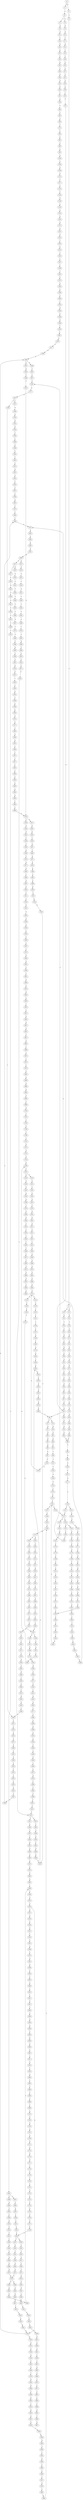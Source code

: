 strict digraph  {
	S0 -> S1 [ label = G ];
	S0 -> S2 [ label = A ];
	S1 -> S3 [ label = C ];
	S2 -> S4 [ label = C ];
	S3 -> S5 [ label = C ];
	S3 -> S6 [ label = G ];
	S4 -> S7 [ label = C ];
	S5 -> S8 [ label = G ];
	S6 -> S9 [ label = G ];
	S7 -> S10 [ label = A ];
	S7 -> S11 [ label = G ];
	S8 -> S12 [ label = G ];
	S9 -> S13 [ label = G ];
	S10 -> S14 [ label = G ];
	S11 -> S15 [ label = G ];
	S12 -> S16 [ label = T ];
	S13 -> S17 [ label = T ];
	S14 -> S18 [ label = T ];
	S15 -> S19 [ label = T ];
	S16 -> S20 [ label = G ];
	S17 -> S21 [ label = G ];
	S18 -> S22 [ label = C ];
	S19 -> S23 [ label = C ];
	S20 -> S24 [ label = A ];
	S21 -> S25 [ label = C ];
	S22 -> S26 [ label = G ];
	S23 -> S27 [ label = G ];
	S24 -> S28 [ label = C ];
	S25 -> S29 [ label = C ];
	S26 -> S30 [ label = C ];
	S27 -> S31 [ label = C ];
	S28 -> S32 [ label = G ];
	S29 -> S33 [ label = G ];
	S30 -> S34 [ label = G ];
	S31 -> S35 [ label = G ];
	S32 -> S36 [ label = T ];
	S33 -> S37 [ label = C ];
	S34 -> S38 [ label = C ];
	S35 -> S39 [ label = T ];
	S36 -> S40 [ label = G ];
	S37 -> S41 [ label = C ];
	S38 -> S42 [ label = A ];
	S39 -> S43 [ label = A ];
	S40 -> S44 [ label = G ];
	S41 -> S45 [ label = G ];
	S42 -> S46 [ label = G ];
	S43 -> S47 [ label = G ];
	S44 -> S48 [ label = G ];
	S45 -> S49 [ label = G ];
	S46 -> S50 [ label = C ];
	S47 -> S51 [ label = C ];
	S48 -> S52 [ label = T ];
	S49 -> S53 [ label = T ];
	S50 -> S54 [ label = C ];
	S51 -> S55 [ label = C ];
	S52 -> S56 [ label = A ];
	S53 -> S57 [ label = G ];
	S54 -> S58 [ label = G ];
	S55 -> S59 [ label = G ];
	S56 -> S60 [ label = C ];
	S57 -> S61 [ label = G ];
	S58 -> S62 [ label = G ];
	S59 -> S63 [ label = C ];
	S60 -> S64 [ label = T ];
	S61 -> S65 [ label = T ];
	S61 -> S66 [ label = A ];
	S62 -> S67 [ label = T ];
	S63 -> S68 [ label = T ];
	S64 -> S69 [ label = A ];
	S65 -> S70 [ label = G ];
	S65 -> S71 [ label = T ];
	S66 -> S72 [ label = A ];
	S67 -> S73 [ label = G ];
	S68 -> S74 [ label = G ];
	S69 -> S75 [ label = T ];
	S70 -> S76 [ label = G ];
	S71 -> S77 [ label = A ];
	S72 -> S78 [ label = G ];
	S73 -> S61 [ label = G ];
	S74 -> S79 [ label = G ];
	S75 -> S80 [ label = T ];
	S76 -> S81 [ label = A ];
	S77 -> S82 [ label = G ];
	S78 -> S83 [ label = A ];
	S79 -> S84 [ label = A ];
	S80 -> S85 [ label = G ];
	S81 -> S86 [ label = A ];
	S82 -> S87 [ label = A ];
	S83 -> S88 [ label = A ];
	S84 -> S89 [ label = A ];
	S85 -> S90 [ label = G ];
	S86 -> S91 [ label = C ];
	S87 -> S92 [ label = A ];
	S88 -> S93 [ label = C ];
	S89 -> S94 [ label = G ];
	S90 -> S95 [ label = A ];
	S91 -> S96 [ label = C ];
	S92 -> S97 [ label = G ];
	S93 -> S98 [ label = G ];
	S94 -> S99 [ label = A ];
	S95 -> S100 [ label = A ];
	S96 -> S101 [ label = T ];
	S97 -> S102 [ label = G ];
	S98 -> S103 [ label = G ];
	S99 -> S88 [ label = A ];
	S100 -> S104 [ label = C ];
	S101 -> S105 [ label = C ];
	S102 -> S106 [ label = G ];
	S103 -> S107 [ label = C ];
	S104 -> S108 [ label = G ];
	S105 -> S109 [ label = G ];
	S106 -> S110 [ label = G ];
	S107 -> S111 [ label = A ];
	S108 -> S112 [ label = G ];
	S109 -> S113 [ label = G ];
	S110 -> S114 [ label = T ];
	S110 -> S115 [ label = G ];
	S111 -> S116 [ label = C ];
	S112 -> S117 [ label = T ];
	S113 -> S118 [ label = C ];
	S114 -> S119 [ label = C ];
	S115 -> S120 [ label = T ];
	S116 -> S121 [ label = C ];
	S116 -> S122 [ label = T ];
	S117 -> S123 [ label = A ];
	S118 -> S124 [ label = A ];
	S119 -> S125 [ label = T ];
	S120 -> S126 [ label = C ];
	S121 -> S127 [ label = G ];
	S122 -> S128 [ label = G ];
	S123 -> S129 [ label = C ];
	S124 -> S130 [ label = C ];
	S125 -> S131 [ label = C ];
	S126 -> S132 [ label = C ];
	S127 -> S133 [ label = A ];
	S127 -> S134 [ label = G ];
	S128 -> S135 [ label = G ];
	S129 -> S136 [ label = G ];
	S130 -> S137 [ label = G ];
	S130 -> S138 [ label = C ];
	S131 -> S139 [ label = T ];
	S132 -> S140 [ label = G ];
	S133 -> S141 [ label = G ];
	S133 -> S142 [ label = A ];
	S134 -> S143 [ label = G ];
	S135 -> S144 [ label = G ];
	S136 -> S145 [ label = A ];
	S137 -> S146 [ label = C ];
	S138 -> S127 [ label = G ];
	S139 -> S147 [ label = C ];
	S140 -> S148 [ label = C ];
	S140 -> S149 [ label = T ];
	S141 -> S150 [ label = T ];
	S142 -> S151 [ label = T ];
	S143 -> S152 [ label = A ];
	S144 -> S153 [ label = A ];
	S145 -> S154 [ label = A ];
	S146 -> S155 [ label = G ];
	S147 -> S156 [ label = G ];
	S148 -> S157 [ label = C ];
	S149 -> S158 [ label = C ];
	S150 -> S159 [ label = C ];
	S151 -> S160 [ label = G ];
	S152 -> S161 [ label = A ];
	S153 -> S162 [ label = A ];
	S154 -> S163 [ label = G ];
	S155 -> S164 [ label = C ];
	S156 -> S165 [ label = T ];
	S157 -> S166 [ label = G ];
	S158 -> S167 [ label = G ];
	S159 -> S168 [ label = C ];
	S160 -> S169 [ label = T ];
	S161 -> S170 [ label = T ];
	S162 -> S171 [ label = C ];
	S163 -> S172 [ label = A ];
	S164 -> S173 [ label = G ];
	S165 -> S174 [ label = G ];
	S166 -> S175 [ label = G ];
	S167 -> S176 [ label = G ];
	S168 -> S177 [ label = A ];
	S169 -> S178 [ label = A ];
	S170 -> S179 [ label = T ];
	S171 -> S180 [ label = T ];
	S172 -> S181 [ label = A ];
	S173 -> S182 [ label = C ];
	S173 -> S183 [ label = G ];
	S174 -> S184 [ label = G ];
	S175 -> S185 [ label = A ];
	S176 -> S186 [ label = A ];
	S177 -> S187 [ label = G ];
	S178 -> S188 [ label = G ];
	S179 -> S189 [ label = G ];
	S180 -> S190 [ label = G ];
	S181 -> S191 [ label = G ];
	S182 -> S192 [ label = G ];
	S183 -> S193 [ label = C ];
	S184 -> S194 [ label = T ];
	S185 -> S195 [ label = A ];
	S186 -> S196 [ label = A ];
	S187 -> S197 [ label = T ];
	S187 -> S198 [ label = C ];
	S188 -> S199 [ label = T ];
	S189 -> S200 [ label = A ];
	S190 -> S201 [ label = G ];
	S191 -> S202 [ label = T ];
	S192 -> S203 [ label = T ];
	S193 -> S204 [ label = T ];
	S194 -> S205 [ label = A ];
	S195 -> S206 [ label = C ];
	S196 -> S207 [ label = C ];
	S197 -> S208 [ label = A ];
	S198 -> S209 [ label = T ];
	S199 -> S210 [ label = T ];
	S200 -> S211 [ label = A ];
	S201 -> S212 [ label = A ];
	S202 -> S213 [ label = G ];
	S203 -> S214 [ label = C ];
	S204 -> S215 [ label = G ];
	S205 -> S216 [ label = C ];
	S206 -> S217 [ label = T ];
	S207 -> S218 [ label = A ];
	S207 -> S219 [ label = T ];
	S208 -> S220 [ label = G ];
	S209 -> S221 [ label = T ];
	S210 -> S222 [ label = T ];
	S211 -> S223 [ label = C ];
	S212 -> S224 [ label = C ];
	S213 -> S225 [ label = T ];
	S214 -> S226 [ label = G ];
	S215 -> S227 [ label = G ];
	S216 -> S228 [ label = C ];
	S217 -> S229 [ label = G ];
	S218 -> S230 [ label = G ];
	S219 -> S231 [ label = A ];
	S220 -> S232 [ label = G ];
	S221 -> S233 [ label = C ];
	S222 -> S234 [ label = C ];
	S223 -> S235 [ label = C ];
	S224 -> S236 [ label = C ];
	S225 -> S237 [ label = C ];
	S226 -> S238 [ label = A ];
	S227 -> S239 [ label = A ];
	S228 -> S240 [ label = G ];
	S229 -> S241 [ label = C ];
	S230 -> S242 [ label = G ];
	S231 -> S243 [ label = C ];
	S232 -> S244 [ label = G ];
	S233 -> S245 [ label = A ];
	S234 -> S246 [ label = A ];
	S235 -> S247 [ label = C ];
	S236 -> S248 [ label = C ];
	S237 -> S249 [ label = C ];
	S238 -> S250 [ label = C ];
	S239 -> S251 [ label = A ];
	S240 -> S252 [ label = G ];
	S241 -> S253 [ label = A ];
	S242 -> S254 [ label = A ];
	S243 -> S255 [ label = A ];
	S244 -> S256 [ label = T ];
	S245 -> S257 [ label = C ];
	S246 -> S258 [ label = C ];
	S247 -> S259 [ label = G ];
	S248 -> S260 [ label = G ];
	S249 -> S261 [ label = T ];
	S250 -> S262 [ label = G ];
	S251 -> S263 [ label = T ];
	S252 -> S264 [ label = T ];
	S253 -> S265 [ label = A ];
	S254 -> S266 [ label = A ];
	S255 -> S267 [ label = A ];
	S256 -> S268 [ label = C ];
	S257 -> S269 [ label = G ];
	S258 -> S270 [ label = T ];
	S259 -> S271 [ label = T ];
	S260 -> S272 [ label = T ];
	S261 -> S273 [ label = G ];
	S262 -> S274 [ label = C ];
	S263 -> S275 [ label = G ];
	S264 -> S276 [ label = G ];
	S265 -> S277 [ label = C ];
	S266 -> S278 [ label = T ];
	S267 -> S279 [ label = C ];
	S268 -> S280 [ label = A ];
	S269 -> S281 [ label = C ];
	S270 -> S282 [ label = C ];
	S271 -> S283 [ label = C ];
	S272 -> S284 [ label = C ];
	S273 -> S285 [ label = G ];
	S274 -> S286 [ label = G ];
	S275 -> S287 [ label = G ];
	S276 -> S288 [ label = G ];
	S277 -> S289 [ label = C ];
	S278 -> S290 [ label = A ];
	S279 -> S291 [ label = G ];
	S280 -> S292 [ label = C ];
	S281 -> S293 [ label = C ];
	S282 -> S294 [ label = C ];
	S283 -> S295 [ label = T ];
	S284 -> S295 [ label = T ];
	S285 -> S296 [ label = C ];
	S286 -> S297 [ label = C ];
	S287 -> S298 [ label = G ];
	S288 -> S65 [ label = T ];
	S289 -> S299 [ label = A ];
	S290 -> S300 [ label = G ];
	S291 -> S301 [ label = A ];
	S292 -> S302 [ label = T ];
	S293 -> S303 [ label = C ];
	S294 -> S304 [ label = T ];
	S295 -> S305 [ label = C ];
	S296 -> S306 [ label = C ];
	S297 -> S307 [ label = C ];
	S298 -> S308 [ label = G ];
	S299 -> S309 [ label = G ];
	S300 -> S310 [ label = T ];
	S301 -> S311 [ label = A ];
	S302 -> S312 [ label = C ];
	S303 -> S313 [ label = T ];
	S304 -> S314 [ label = T ];
	S305 -> S315 [ label = G ];
	S306 -> S316 [ label = T ];
	S307 -> S317 [ label = T ];
	S308 -> S318 [ label = T ];
	S309 -> S319 [ label = A ];
	S310 -> S320 [ label = C ];
	S311 -> S321 [ label = A ];
	S312 -> S322 [ label = G ];
	S313 -> S323 [ label = T ];
	S314 -> S324 [ label = T ];
	S315 -> S325 [ label = G ];
	S316 -> S326 [ label = G ];
	S317 -> S327 [ label = C ];
	S318 -> S328 [ label = C ];
	S319 -> S329 [ label = A ];
	S320 -> S330 [ label = T ];
	S321 -> S331 [ label = A ];
	S322 -> S332 [ label = C ];
	S323 -> S333 [ label = C ];
	S324 -> S334 [ label = C ];
	S325 -> S335 [ label = C ];
	S326 -> S336 [ label = G ];
	S327 -> S337 [ label = G ];
	S328 -> S338 [ label = C ];
	S329 -> S339 [ label = C ];
	S330 -> S340 [ label = C ];
	S331 -> S341 [ label = C ];
	S332 -> S342 [ label = T ];
	S333 -> S343 [ label = A ];
	S334 -> S344 [ label = A ];
	S335 -> S345 [ label = A ];
	S336 -> S346 [ label = G ];
	S337 -> S347 [ label = G ];
	S338 -> S140 [ label = G ];
	S339 -> S348 [ label = A ];
	S340 -> S349 [ label = T ];
	S341 -> S350 [ label = A ];
	S342 -> S351 [ label = T ];
	S343 -> S352 [ label = T ];
	S344 -> S353 [ label = T ];
	S345 -> S130 [ label = C ];
	S346 -> S354 [ label = T ];
	S347 -> S355 [ label = G ];
	S348 -> S356 [ label = G ];
	S349 -> S357 [ label = C ];
	S350 -> S358 [ label = G ];
	S351 -> S359 [ label = C ];
	S352 -> S360 [ label = C ];
	S353 -> S361 [ label = C ];
	S354 -> S362 [ label = C ];
	S355 -> S363 [ label = C ];
	S356 -> S364 [ label = C ];
	S357 -> S365 [ label = T ];
	S358 -> S366 [ label = A ];
	S359 -> S367 [ label = A ];
	S360 -> S368 [ label = C ];
	S361 -> S369 [ label = C ];
	S362 -> S370 [ label = C ];
	S363 -> S371 [ label = T ];
	S364 -> S372 [ label = C ];
	S365 -> S373 [ label = G ];
	S366 -> S374 [ label = A ];
	S367 -> S375 [ label = T ];
	S368 -> S376 [ label = A ];
	S369 -> S376 [ label = A ];
	S370 -> S377 [ label = C ];
	S371 -> S378 [ label = C ];
	S372 -> S379 [ label = G ];
	S373 -> S380 [ label = A ];
	S374 -> S381 [ label = G ];
	S375 -> S382 [ label = C ];
	S376 -> S383 [ label = G ];
	S377 -> S384 [ label = G ];
	S378 -> S385 [ label = A ];
	S379 -> S386 [ label = T ];
	S380 -> S387 [ label = G ];
	S381 -> S388 [ label = G ];
	S382 -> S368 [ label = C ];
	S383 -> S389 [ label = A ];
	S384 -> S390 [ label = A ];
	S385 -> S391 [ label = C ];
	S386 -> S392 [ label = C ];
	S387 -> S393 [ label = T ];
	S388 -> S394 [ label = G ];
	S389 -> S395 [ label = A ];
	S390 -> S396 [ label = G ];
	S390 -> S397 [ label = A ];
	S391 -> S398 [ label = G ];
	S392 -> S399 [ label = C ];
	S393 -> S400 [ label = A ];
	S394 -> S110 [ label = G ];
	S395 -> S401 [ label = C ];
	S396 -> S402 [ label = T ];
	S397 -> S403 [ label = G ];
	S398 -> S404 [ label = T ];
	S399 -> S405 [ label = T ];
	S401 -> S406 [ label = C ];
	S402 -> S407 [ label = C ];
	S403 -> S408 [ label = T ];
	S404 -> S409 [ label = C ];
	S405 -> S410 [ label = C ];
	S406 -> S411 [ label = A ];
	S406 -> S412 [ label = G ];
	S407 -> S168 [ label = C ];
	S408 -> S413 [ label = C ];
	S409 -> S414 [ label = C ];
	S410 -> S415 [ label = T ];
	S411 -> S416 [ label = G ];
	S411 -> S417 [ label = C ];
	S412 -> S418 [ label = G ];
	S413 -> S419 [ label = G ];
	S414 -> S420 [ label = A ];
	S415 -> S421 [ label = T ];
	S415 -> S422 [ label = G ];
	S416 -> S423 [ label = A ];
	S417 -> S424 [ label = C ];
	S418 -> S425 [ label = A ];
	S419 -> S426 [ label = C ];
	S419 -> S427 [ label = A ];
	S420 -> S428 [ label = G ];
	S421 -> S429 [ label = C ];
	S422 -> S430 [ label = T ];
	S423 -> S431 [ label = C ];
	S424 -> S432 [ label = A ];
	S425 -> S433 [ label = C ];
	S426 -> S434 [ label = G ];
	S427 -> S435 [ label = G ];
	S428 -> S436 [ label = C ];
	S429 -> S437 [ label = T ];
	S430 -> S438 [ label = C ];
	S431 -> S439 [ label = T ];
	S432 -> S440 [ label = C ];
	S433 -> S441 [ label = G ];
	S434 -> S442 [ label = G ];
	S435 -> S443 [ label = G ];
	S436 -> S209 [ label = T ];
	S437 -> S444 [ label = C ];
	S438 -> S445 [ label = G ];
	S439 -> S446 [ label = C ];
	S440 -> S447 [ label = C ];
	S441 -> S448 [ label = C ];
	S442 -> S449 [ label = C ];
	S443 -> S450 [ label = T ];
	S444 -> S451 [ label = G ];
	S445 -> S452 [ label = T ];
	S446 -> S453 [ label = C ];
	S447 -> S454 [ label = C ];
	S448 -> S455 [ label = C ];
	S449 -> S456 [ label = T ];
	S450 -> S457 [ label = A ];
	S451 -> S458 [ label = G ];
	S452 -> S459 [ label = G ];
	S453 -> S460 [ label = C ];
	S454 -> S461 [ label = C ];
	S455 -> S462 [ label = C ];
	S456 -> S463 [ label = A ];
	S457 -> S464 [ label = T ];
	S458 -> S465 [ label = A ];
	S459 -> S466 [ label = G ];
	S460 -> S467 [ label = A ];
	S461 -> S468 [ label = T ];
	S462 -> S469 [ label = A ];
	S463 -> S470 [ label = T ];
	S464 -> S471 [ label = A ];
	S465 -> S472 [ label = G ];
	S466 -> S473 [ label = T ];
	S467 -> S474 [ label = T ];
	S468 -> S475 [ label = T ];
	S469 -> S476 [ label = T ];
	S470 -> S477 [ label = A ];
	S471 -> S478 [ label = A ];
	S472 -> S479 [ label = A ];
	S473 -> S205 [ label = A ];
	S474 -> S480 [ label = C ];
	S475 -> S481 [ label = C ];
	S476 -> S482 [ label = C ];
	S477 -> S483 [ label = G ];
	S478 -> S484 [ label = G ];
	S479 -> S485 [ label = G ];
	S480 -> S486 [ label = T ];
	S481 -> S487 [ label = C ];
	S481 -> S488 [ label = G ];
	S482 -> S489 [ label = G ];
	S483 -> S490 [ label = T ];
	S484 -> S491 [ label = T ];
	S485 -> S492 [ label = G ];
	S486 -> S493 [ label = G ];
	S487 -> S494 [ label = T ];
	S488 -> S495 [ label = A ];
	S489 -> S496 [ label = T ];
	S490 -> S497 [ label = A ];
	S491 -> S498 [ label = C ];
	S492 -> S499 [ label = T ];
	S493 -> S500 [ label = C ];
	S494 -> S501 [ label = G ];
	S495 -> S502 [ label = T ];
	S496 -> S503 [ label = C ];
	S497 -> S504 [ label = G ];
	S498 -> S505 [ label = G ];
	S499 -> S506 [ label = C ];
	S500 -> S507 [ label = C ];
	S501 -> S508 [ label = T ];
	S502 -> S509 [ label = C ];
	S503 -> S510 [ label = C ];
	S504 -> S511 [ label = C ];
	S505 -> S512 [ label = T ];
	S506 -> S513 [ label = C ];
	S507 -> S514 [ label = A ];
	S508 -> S515 [ label = C ];
	S509 -> S516 [ label = G ];
	S510 -> S517 [ label = T ];
	S511 -> S518 [ label = C ];
	S512 -> S519 [ label = G ];
	S513 -> S520 [ label = C ];
	S514 -> S521 [ label = G ];
	S515 -> S522 [ label = C ];
	S516 -> S523 [ label = T ];
	S517 -> S524 [ label = C ];
	S518 -> S525 [ label = G ];
	S519 -> S526 [ label = G ];
	S520 -> S527 [ label = A ];
	S520 -> S528 [ label = G ];
	S521 -> S529 [ label = T ];
	S522 -> S530 [ label = T ];
	S523 -> S531 [ label = T ];
	S524 -> S415 [ label = T ];
	S525 -> S532 [ label = A ];
	S526 -> S473 [ label = T ];
	S527 -> S533 [ label = G ];
	S528 -> S534 [ label = G ];
	S528 -> S390 [ label = A ];
	S529 -> S535 [ label = C ];
	S530 -> S536 [ label = A ];
	S530 -> S537 [ label = T ];
	S531 -> S538 [ label = T ];
	S532 -> S539 [ label = A ];
	S533 -> S540 [ label = A ];
	S534 -> S541 [ label = A ];
	S535 -> S542 [ label = G ];
	S536 -> S543 [ label = C ];
	S537 -> S544 [ label = G ];
	S538 -> S545 [ label = G ];
	S539 -> S546 [ label = A ];
	S540 -> S547 [ label = G ];
	S541 -> S548 [ label = G ];
	S542 -> S549 [ label = T ];
	S543 -> S550 [ label = T ];
	S544 -> S551 [ label = T ];
	S545 -> S552 [ label = T ];
	S546 -> S553 [ label = C ];
	S547 -> S554 [ label = C ];
	S548 -> S555 [ label = G ];
	S549 -> S556 [ label = A ];
	S550 -> S557 [ label = A ];
	S551 -> S558 [ label = A ];
	S552 -> S559 [ label = A ];
	S553 -> S560 [ label = C ];
	S554 -> S561 [ label = C ];
	S555 -> S562 [ label = C ];
	S556 -> S563 [ label = A ];
	S557 -> S564 [ label = C ];
	S558 -> S565 [ label = G ];
	S559 -> S566 [ label = G ];
	S560 -> S567 [ label = C ];
	S561 -> S568 [ label = A ];
	S562 -> S569 [ label = G ];
	S563 -> S570 [ label = G ];
	S564 -> S571 [ label = C ];
	S565 -> S572 [ label = G ];
	S566 -> S573 [ label = G ];
	S567 -> S574 [ label = C ];
	S568 -> S575 [ label = C ];
	S569 -> S576 [ label = T ];
	S570 -> S577 [ label = A ];
	S571 -> S578 [ label = A ];
	S572 -> S579 [ label = A ];
	S573 -> S579 [ label = A ];
	S574 -> S580 [ label = G ];
	S575 -> S581 [ label = G ];
	S576 -> S582 [ label = G ];
	S577 -> S583 [ label = C ];
	S578 -> S584 [ label = G ];
	S579 -> S585 [ label = G ];
	S579 -> S586 [ label = A ];
	S580 -> S587 [ label = A ];
	S581 -> S588 [ label = G ];
	S582 -> S589 [ label = G ];
	S583 -> S590 [ label = G ];
	S584 -> S591 [ label = G ];
	S585 -> S592 [ label = A ];
	S586 -> S593 [ label = A ];
	S587 -> S594 [ label = C ];
	S588 -> S595 [ label = T ];
	S589 -> S596 [ label = T ];
	S590 -> S597 [ label = G ];
	S591 -> S598 [ label = A ];
	S592 -> S599 [ label = G ];
	S593 -> S600 [ label = G ];
	S594 -> S601 [ label = T ];
	S595 -> S602 [ label = T ];
	S596 -> S603 [ label = A ];
	S597 -> S604 [ label = C ];
	S598 -> S605 [ label = G ];
	S599 -> S606 [ label = G ];
	S600 -> S607 [ label = G ];
	S601 -> S608 [ label = A ];
	S602 -> S609 [ label = A ];
	S603 -> S610 [ label = T ];
	S604 -> S611 [ label = T ];
	S605 -> S612 [ label = A ];
	S606 -> S499 [ label = T ];
	S607 -> S613 [ label = T ];
	S608 -> S614 [ label = G ];
	S609 -> S615 [ label = C ];
	S610 -> S616 [ label = G ];
	S611 -> S617 [ label = C ];
	S612 -> S618 [ label = G ];
	S613 -> S619 [ label = C ];
	S614 -> S620 [ label = A ];
	S615 -> S621 [ label = T ];
	S616 -> S622 [ label = A ];
	S617 -> S623 [ label = T ];
	S618 -> S624 [ label = T ];
	S619 -> S625 [ label = C ];
	S620 -> S626 [ label = A ];
	S621 -> S627 [ label = G ];
	S622 -> S628 [ label = G ];
	S623 -> S629 [ label = C ];
	S624 -> S630 [ label = C ];
	S625 -> S631 [ label = C ];
	S626 -> S632 [ label = T ];
	S627 -> S633 [ label = C ];
	S628 -> S634 [ label = C ];
	S629 -> S635 [ label = G ];
	S630 -> S636 [ label = A ];
	S631 -> S528 [ label = G ];
	S632 -> S637 [ label = C ];
	S633 -> S638 [ label = A ];
	S634 -> S639 [ label = G ];
	S635 -> S640 [ label = A ];
	S636 -> S641 [ label = G ];
	S637 -> S642 [ label = G ];
	S638 -> S643 [ label = G ];
	S639 -> S644 [ label = G ];
	S640 -> S645 [ label = A ];
	S641 -> S646 [ label = G ];
	S642 -> S647 [ label = G ];
	S643 -> S648 [ label = A ];
	S644 -> S649 [ label = T ];
	S645 -> S650 [ label = G ];
	S646 -> S651 [ label = A ];
	S647 -> S652 [ label = G ];
	S648 -> S653 [ label = C ];
	S649 -> S654 [ label = C ];
	S650 -> S655 [ label = T ];
	S651 -> S656 [ label = C ];
	S652 -> S657 [ label = T ];
	S653 -> S658 [ label = G ];
	S654 -> S659 [ label = G ];
	S655 -> S660 [ label = C ];
	S656 -> S661 [ label = C ];
	S657 -> S662 [ label = A ];
	S658 -> S663 [ label = G ];
	S659 -> S664 [ label = C ];
	S660 -> S419 [ label = G ];
	S661 -> S665 [ label = A ];
	S662 -> S666 [ label = T ];
	S663 -> S667 [ label = A ];
	S664 -> S668 [ label = A ];
	S665 -> S669 [ label = G ];
	S666 -> S670 [ label = C ];
	S667 -> S671 [ label = C ];
	S668 -> S672 [ label = C ];
	S669 -> S673 [ label = T ];
	S670 -> S674 [ label = C ];
	S671 -> S675 [ label = A ];
	S672 -> S676 [ label = G ];
	S673 -> S677 [ label = C ];
	S674 -> S678 [ label = C ];
	S675 -> S679 [ label = C ];
	S676 -> S680 [ label = C ];
	S677 -> S681 [ label = T ];
	S678 -> S682 [ label = G ];
	S679 -> S683 [ label = A ];
	S680 -> S684 [ label = G ];
	S681 -> S685 [ label = C ];
	S682 -> S686 [ label = A ];
	S683 -> S687 [ label = C ];
	S684 -> S164 [ label = C ];
	S685 -> S688 [ label = T ];
	S686 -> S689 [ label = A ];
	S687 -> S690 [ label = C ];
	S688 -> S691 [ label = G ];
	S689 -> S692 [ label = A ];
	S690 -> S693 [ label = T ];
	S691 -> S694 [ label = T ];
	S692 -> S695 [ label = G ];
	S693 -> S696 [ label = C ];
	S694 -> S697 [ label = A ];
	S695 -> S698 [ label = T ];
	S696 -> S699 [ label = T ];
	S698 -> S700 [ label = G ];
	S699 -> S701 [ label = A ];
	S700 -> S702 [ label = T ];
	S701 -> S703 [ label = G ];
	S702 -> S704 [ label = C ];
	S703 -> S705 [ label = A ];
	S704 -> S706 [ label = G ];
	S705 -> S707 [ label = A ];
	S706 -> S708 [ label = T ];
	S707 -> S709 [ label = C ];
	S708 -> S710 [ label = C ];
	S709 -> S711 [ label = G ];
	S710 -> S712 [ label = G ];
	S711 -> S713 [ label = A ];
	S712 -> S714 [ label = G ];
	S713 -> S715 [ label = G ];
	S714 -> S716 [ label = A ];
	S715 -> S717 [ label = G ];
	S716 -> S196 [ label = A ];
	S717 -> S718 [ label = T ];
	S718 -> S719 [ label = G ];
	S719 -> S720 [ label = T ];
	S720 -> S721 [ label = C ];
	S721 -> S722 [ label = C ];
	S722 -> S723 [ label = C ];
	S723 -> S724 [ label = T ];
	S724 -> S725 [ label = G ];
	S725 -> S726 [ label = T ];
	S726 -> S727 [ label = C ];
	S727 -> S728 [ label = C ];
	S728 -> S530 [ label = T ];
}
